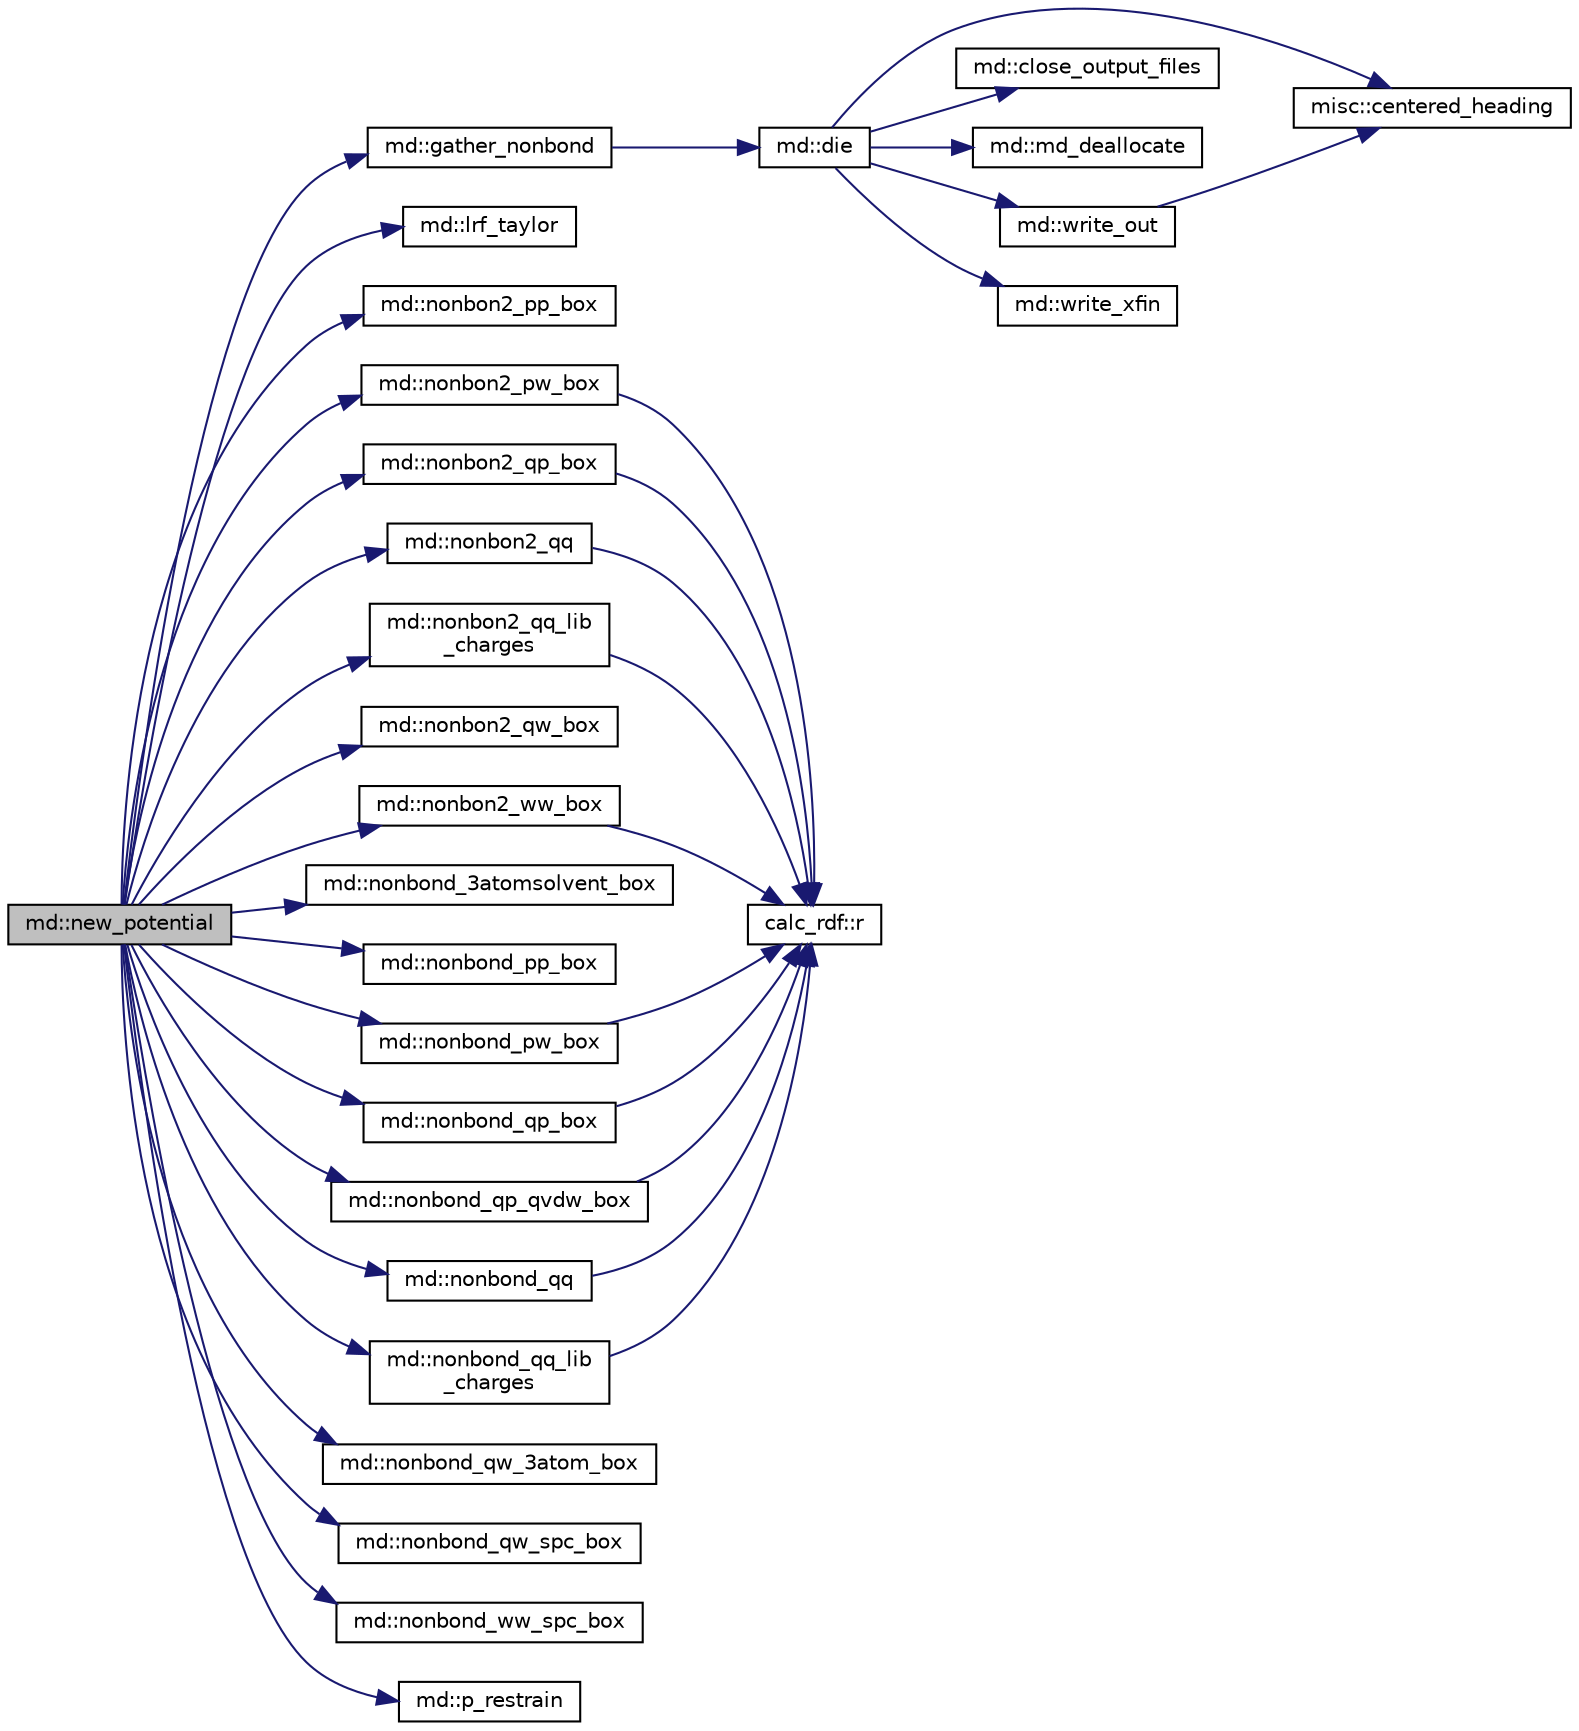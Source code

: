 digraph "md::new_potential"
{
  edge [fontname="Helvetica",fontsize="10",labelfontname="Helvetica",labelfontsize="10"];
  node [fontname="Helvetica",fontsize="10",shape=record];
  rankdir="LR";
  Node1 [label="md::new_potential",height=0.2,width=0.4,color="black", fillcolor="grey75", style="filled" fontcolor="black"];
  Node1 -> Node2 [color="midnightblue",fontsize="10",style="solid",fontname="Helvetica"];
  Node2 [label="md::gather_nonbond",height=0.2,width=0.4,color="black", fillcolor="white", style="filled",URL="$classmd.html#a5cf829ef511afd1e672036dca0192484"];
  Node2 -> Node3 [color="midnightblue",fontsize="10",style="solid",fontname="Helvetica"];
  Node3 [label="md::die",height=0.2,width=0.4,color="black", fillcolor="white", style="filled",URL="$classmd.html#ac21e43139b5e5cd74ab6649672288d66"];
  Node3 -> Node4 [color="midnightblue",fontsize="10",style="solid",fontname="Helvetica"];
  Node4 [label="misc::centered_heading",height=0.2,width=0.4,color="black", fillcolor="white", style="filled",URL="$classmisc.html#ac616bbb70212f3216e099c51f3c217f9"];
  Node3 -> Node5 [color="midnightblue",fontsize="10",style="solid",fontname="Helvetica"];
  Node5 [label="md::close_output_files",height=0.2,width=0.4,color="black", fillcolor="white", style="filled",URL="$classmd.html#a5bd74b9ed60f4d0515416e77a9dcb825"];
  Node3 -> Node6 [color="midnightblue",fontsize="10",style="solid",fontname="Helvetica"];
  Node6 [label="md::md_deallocate",height=0.2,width=0.4,color="black", fillcolor="white", style="filled",URL="$classmd.html#a8a97b1726d386da7fddf5ea29296b0e9"];
  Node3 -> Node7 [color="midnightblue",fontsize="10",style="solid",fontname="Helvetica"];
  Node7 [label="md::write_out",height=0.2,width=0.4,color="black", fillcolor="white", style="filled",URL="$classmd.html#a7ae57adec77c83a4e3684cfbf301d605"];
  Node7 -> Node4 [color="midnightblue",fontsize="10",style="solid",fontname="Helvetica"];
  Node3 -> Node8 [color="midnightblue",fontsize="10",style="solid",fontname="Helvetica"];
  Node8 [label="md::write_xfin",height=0.2,width=0.4,color="black", fillcolor="white", style="filled",URL="$classmd.html#ad8ada800049df7345cd0a0e596644cc5"];
  Node1 -> Node9 [color="midnightblue",fontsize="10",style="solid",fontname="Helvetica"];
  Node9 [label="md::lrf_taylor",height=0.2,width=0.4,color="black", fillcolor="white", style="filled",URL="$classmd.html#a1d02af0284b3c3aa3c99dd0b6779182f"];
  Node1 -> Node10 [color="midnightblue",fontsize="10",style="solid",fontname="Helvetica"];
  Node10 [label="md::nonbon2_pp_box",height=0.2,width=0.4,color="black", fillcolor="white", style="filled",URL="$classmd.html#af64c015135f65eaf11c192e0e90c4895"];
  Node1 -> Node11 [color="midnightblue",fontsize="10",style="solid",fontname="Helvetica"];
  Node11 [label="md::nonbon2_pw_box",height=0.2,width=0.4,color="black", fillcolor="white", style="filled",URL="$classmd.html#a1068d874ddac71e70a88e799142278d1"];
  Node11 -> Node12 [color="midnightblue",fontsize="10",style="solid",fontname="Helvetica"];
  Node12 [label="calc_rdf::r",height=0.2,width=0.4,color="black", fillcolor="white", style="filled",URL="$classcalc__rdf.html#a203d29eb42a922de8786e02bef09868a"];
  Node1 -> Node13 [color="midnightblue",fontsize="10",style="solid",fontname="Helvetica"];
  Node13 [label="md::nonbon2_qp_box",height=0.2,width=0.4,color="black", fillcolor="white", style="filled",URL="$classmd.html#a8b61e7302a5280527d9db7671238ee96"];
  Node13 -> Node12 [color="midnightblue",fontsize="10",style="solid",fontname="Helvetica"];
  Node1 -> Node14 [color="midnightblue",fontsize="10",style="solid",fontname="Helvetica"];
  Node14 [label="md::nonbon2_qq",height=0.2,width=0.4,color="black", fillcolor="white", style="filled",URL="$classmd.html#ae4087ab838e925ce5a20c5fa0d3ae779"];
  Node14 -> Node12 [color="midnightblue",fontsize="10",style="solid",fontname="Helvetica"];
  Node1 -> Node15 [color="midnightblue",fontsize="10",style="solid",fontname="Helvetica"];
  Node15 [label="md::nonbon2_qq_lib\l_charges",height=0.2,width=0.4,color="black", fillcolor="white", style="filled",URL="$classmd.html#addcb49c7875f376007c6675b7a540f28"];
  Node15 -> Node12 [color="midnightblue",fontsize="10",style="solid",fontname="Helvetica"];
  Node1 -> Node16 [color="midnightblue",fontsize="10",style="solid",fontname="Helvetica"];
  Node16 [label="md::nonbon2_qw_box",height=0.2,width=0.4,color="black", fillcolor="white", style="filled",URL="$classmd.html#a3d5c5eeae50f3e2851226b499f84c2aa"];
  Node1 -> Node17 [color="midnightblue",fontsize="10",style="solid",fontname="Helvetica"];
  Node17 [label="md::nonbon2_ww_box",height=0.2,width=0.4,color="black", fillcolor="white", style="filled",URL="$classmd.html#a7f361e22ee76a5ed61b6a8e126f2e117"];
  Node17 -> Node12 [color="midnightblue",fontsize="10",style="solid",fontname="Helvetica"];
  Node1 -> Node18 [color="midnightblue",fontsize="10",style="solid",fontname="Helvetica"];
  Node18 [label="md::nonbond_3atomsolvent_box",height=0.2,width=0.4,color="black", fillcolor="white", style="filled",URL="$classmd.html#a7c82181eab94a77dc8352adb952d2ce9"];
  Node1 -> Node19 [color="midnightblue",fontsize="10",style="solid",fontname="Helvetica"];
  Node19 [label="md::nonbond_pp_box",height=0.2,width=0.4,color="black", fillcolor="white", style="filled",URL="$classmd.html#a4c88eac9dfefac0006e14ff26b369d56"];
  Node1 -> Node20 [color="midnightblue",fontsize="10",style="solid",fontname="Helvetica"];
  Node20 [label="md::nonbond_pw_box",height=0.2,width=0.4,color="black", fillcolor="white", style="filled",URL="$classmd.html#a9424901170c11930fe9daaae2da15bd7"];
  Node20 -> Node12 [color="midnightblue",fontsize="10",style="solid",fontname="Helvetica"];
  Node1 -> Node21 [color="midnightblue",fontsize="10",style="solid",fontname="Helvetica"];
  Node21 [label="md::nonbond_qp_box",height=0.2,width=0.4,color="black", fillcolor="white", style="filled",URL="$classmd.html#abf841b05eb9dae6e72022d6a4bb82103"];
  Node21 -> Node12 [color="midnightblue",fontsize="10",style="solid",fontname="Helvetica"];
  Node1 -> Node22 [color="midnightblue",fontsize="10",style="solid",fontname="Helvetica"];
  Node22 [label="md::nonbond_qp_qvdw_box",height=0.2,width=0.4,color="black", fillcolor="white", style="filled",URL="$classmd.html#a939b00ef49bf93e6d0447548535b0d9a"];
  Node22 -> Node12 [color="midnightblue",fontsize="10",style="solid",fontname="Helvetica"];
  Node1 -> Node23 [color="midnightblue",fontsize="10",style="solid",fontname="Helvetica"];
  Node23 [label="md::nonbond_qq",height=0.2,width=0.4,color="black", fillcolor="white", style="filled",URL="$classmd.html#a5c0b03a42a559f35a8a752fb93010b01"];
  Node23 -> Node12 [color="midnightblue",fontsize="10",style="solid",fontname="Helvetica"];
  Node1 -> Node24 [color="midnightblue",fontsize="10",style="solid",fontname="Helvetica"];
  Node24 [label="md::nonbond_qq_lib\l_charges",height=0.2,width=0.4,color="black", fillcolor="white", style="filled",URL="$classmd.html#a8ca76b9ab6153c78fed4b7e7313ad896"];
  Node24 -> Node12 [color="midnightblue",fontsize="10",style="solid",fontname="Helvetica"];
  Node1 -> Node25 [color="midnightblue",fontsize="10",style="solid",fontname="Helvetica"];
  Node25 [label="md::nonbond_qw_3atom_box",height=0.2,width=0.4,color="black", fillcolor="white", style="filled",URL="$classmd.html#a663e47336f036a1e2b444c4f2e8a94e5"];
  Node1 -> Node26 [color="midnightblue",fontsize="10",style="solid",fontname="Helvetica"];
  Node26 [label="md::nonbond_qw_spc_box",height=0.2,width=0.4,color="black", fillcolor="white", style="filled",URL="$classmd.html#a6f2cc220c89cc9199772afb478bb6a05"];
  Node1 -> Node27 [color="midnightblue",fontsize="10",style="solid",fontname="Helvetica"];
  Node27 [label="md::nonbond_ww_spc_box",height=0.2,width=0.4,color="black", fillcolor="white", style="filled",URL="$classmd.html#aacfd803d77f7653838944262e57248c3"];
  Node1 -> Node28 [color="midnightblue",fontsize="10",style="solid",fontname="Helvetica"];
  Node28 [label="md::p_restrain",height=0.2,width=0.4,color="black", fillcolor="white", style="filled",URL="$classmd.html#a5f47d787a2d1c1ec48fb5854d6030971"];
}
